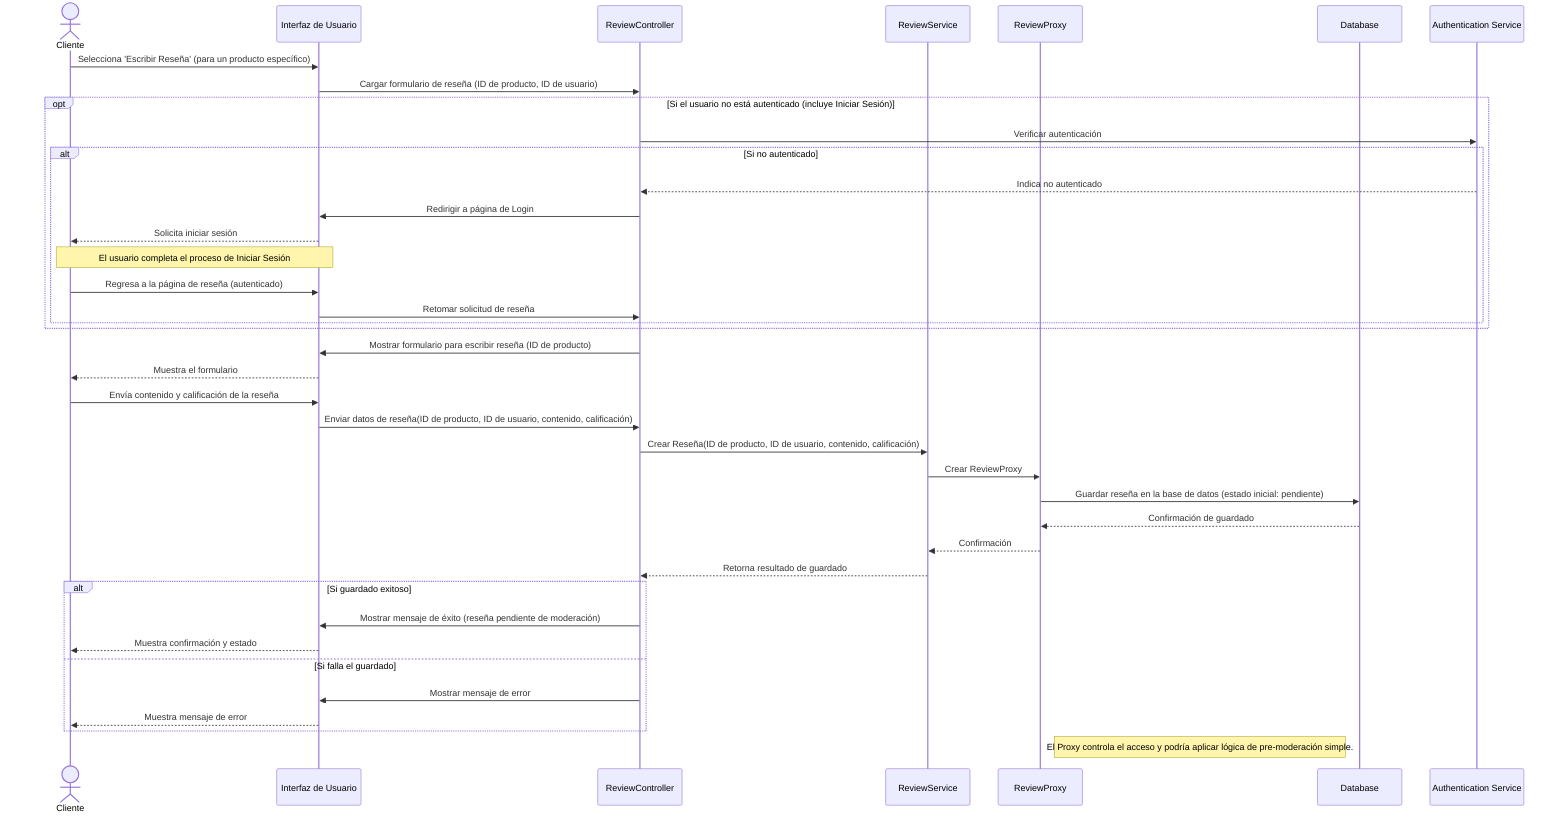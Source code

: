sequenceDiagram
    actor Cliente
    participant UI as Interfaz de Usuario
    participant RC as ReviewController
    participant RS as ReviewService
    participant RP as ReviewProxy
    participant DB as Database
    participant Auth as Authentication Service

    Cliente->>UI: Selecciona 'Escribir Reseña' (para un producto específico)
    UI->>RC: Cargar formulario de reseña (ID de producto, ID de usuario)

    opt Si el usuario no está autenticado (incluye Iniciar Sesión)
        RC->>Auth: Verificar autenticación
        alt Si no autenticado
            Auth-->>RC: Indica no autenticado
            RC->>UI: Redirigir a página de Login
            UI-->>Cliente: Solicita iniciar sesión
            Note over Cliente,UI: El usuario completa el proceso de Iniciar Sesión
            Cliente->>UI: Regresa a la página de reseña (autenticado)
            UI->>RC: Retomar solicitud de reseña
        end
    end

    RC->>UI: Mostrar formulario para escribir reseña (ID de producto)
    UI-->>Cliente: Muestra el formulario

    Cliente->>UI: Envía contenido y calificación de la reseña
    UI->>RC: Enviar datos de reseña(ID de producto, ID de usuario, contenido, calificación)
    RC->>RS: Crear Reseña(ID de producto, ID de usuario, contenido, calificación)
    RS->>RP: Crear ReviewProxy
    RP->>DB: Guardar reseña en la base de datos (estado inicial: pendiente)
    DB-->>RP: Confirmación de guardado
    RP-->>RS: Confirmación
    RS-->>RC: Retorna resultado de guardado

    alt Si guardado exitoso
        RC->>UI: Mostrar mensaje de éxito (reseña pendiente de moderación)
        UI-->>Cliente: Muestra confirmación y estado
    else Si falla el guardado
        RC->>UI: Mostrar mensaje de error
        UI-->>Cliente: Muestra mensaje de error
    end

    Note right of RP: El Proxy controla el acceso y podría aplicar lógica de pre-moderación simple.